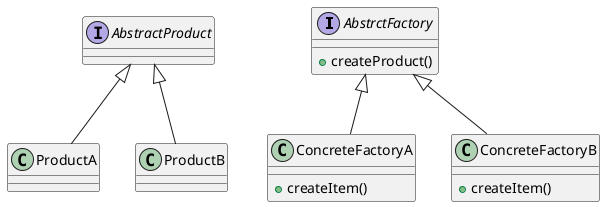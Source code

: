 @startuml

interface AbstrctFactory {
    +createProduct()
}

interface AbstractProduct {
    
}

class ConcreteFactoryA {
    +createItem()
}

class ConcreteFactoryB {
    +createItem()
}

ConcreteFactoryA -up-|> AbstrctFactory
ConcreteFactoryB -up-|> AbstrctFactory

class ProductA {
}

class ProductB {
    
}

ProductA -up-|> AbstractProduct
ProductB -up-|> AbstractProduct
@enduml